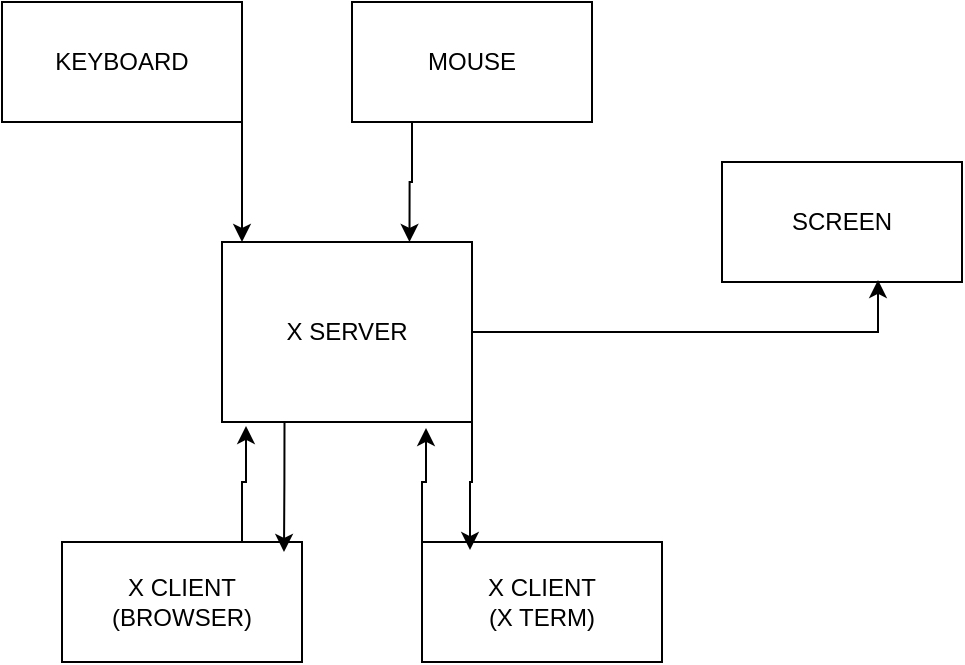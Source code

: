 <mxfile version="26.0.11">
  <diagram name="Page-1" id="3k75hXCMe2Ru0NzEfyMu">
    <mxGraphModel dx="1393" dy="794" grid="1" gridSize="10" guides="1" tooltips="1" connect="1" arrows="1" fold="1" page="1" pageScale="1" pageWidth="850" pageHeight="1100" math="0" shadow="0">
      <root>
        <mxCell id="0" />
        <mxCell id="1" parent="0" />
        <mxCell id="r8dLI9jkAPPnzbs4Vxdc-1" value="X SERVER" style="rounded=0;whiteSpace=wrap;html=1;" vertex="1" parent="1">
          <mxGeometry x="360" y="660" width="125" height="90" as="geometry" />
        </mxCell>
        <mxCell id="r8dLI9jkAPPnzbs4Vxdc-2" value="X CLIENT&lt;div&gt;(BROWSER)&lt;/div&gt;" style="whiteSpace=wrap;html=1;" vertex="1" parent="1">
          <mxGeometry x="280" y="810" width="120" height="60" as="geometry" />
        </mxCell>
        <mxCell id="r8dLI9jkAPPnzbs4Vxdc-3" value="X CLIENT&lt;div&gt;(X TERM)&lt;/div&gt;" style="whiteSpace=wrap;html=1;" vertex="1" parent="1">
          <mxGeometry x="460" y="810" width="120" height="60" as="geometry" />
        </mxCell>
        <mxCell id="r8dLI9jkAPPnzbs4Vxdc-4" style="edgeStyle=orthogonalEdgeStyle;rounded=0;orthogonalLoop=1;jettySize=auto;html=1;exitX=0.25;exitY=1;exitDx=0;exitDy=0;entryX=0.925;entryY=0.083;entryDx=0;entryDy=0;entryPerimeter=0;" edge="1" parent="1" source="r8dLI9jkAPPnzbs4Vxdc-1" target="r8dLI9jkAPPnzbs4Vxdc-2">
          <mxGeometry relative="1" as="geometry" />
        </mxCell>
        <mxCell id="r8dLI9jkAPPnzbs4Vxdc-5" style="edgeStyle=orthogonalEdgeStyle;rounded=0;orthogonalLoop=1;jettySize=auto;html=1;exitX=0.75;exitY=0;exitDx=0;exitDy=0;entryX=0.096;entryY=1.022;entryDx=0;entryDy=0;entryPerimeter=0;" edge="1" parent="1" source="r8dLI9jkAPPnzbs4Vxdc-2" target="r8dLI9jkAPPnzbs4Vxdc-1">
          <mxGeometry relative="1" as="geometry" />
        </mxCell>
        <mxCell id="r8dLI9jkAPPnzbs4Vxdc-6" style="edgeStyle=orthogonalEdgeStyle;rounded=0;orthogonalLoop=1;jettySize=auto;html=1;exitX=1;exitY=1;exitDx=0;exitDy=0;entryX=0.2;entryY=0.067;entryDx=0;entryDy=0;entryPerimeter=0;" edge="1" parent="1" source="r8dLI9jkAPPnzbs4Vxdc-1" target="r8dLI9jkAPPnzbs4Vxdc-3">
          <mxGeometry relative="1" as="geometry" />
        </mxCell>
        <mxCell id="r8dLI9jkAPPnzbs4Vxdc-7" style="edgeStyle=orthogonalEdgeStyle;rounded=0;orthogonalLoop=1;jettySize=auto;html=1;exitX=0;exitY=0;exitDx=0;exitDy=0;entryX=0.816;entryY=1.033;entryDx=0;entryDy=0;entryPerimeter=0;" edge="1" parent="1" source="r8dLI9jkAPPnzbs4Vxdc-3" target="r8dLI9jkAPPnzbs4Vxdc-1">
          <mxGeometry relative="1" as="geometry" />
        </mxCell>
        <mxCell id="r8dLI9jkAPPnzbs4Vxdc-8" value="KEYBOARD" style="whiteSpace=wrap;html=1;" vertex="1" parent="1">
          <mxGeometry x="250" y="540" width="120" height="60" as="geometry" />
        </mxCell>
        <mxCell id="r8dLI9jkAPPnzbs4Vxdc-9" style="edgeStyle=orthogonalEdgeStyle;rounded=0;orthogonalLoop=1;jettySize=auto;html=1;exitX=1;exitY=1;exitDx=0;exitDy=0;entryX=0.08;entryY=0;entryDx=0;entryDy=0;entryPerimeter=0;" edge="1" parent="1" source="r8dLI9jkAPPnzbs4Vxdc-8" target="r8dLI9jkAPPnzbs4Vxdc-1">
          <mxGeometry relative="1" as="geometry" />
        </mxCell>
        <mxCell id="r8dLI9jkAPPnzbs4Vxdc-12" style="edgeStyle=orthogonalEdgeStyle;rounded=0;orthogonalLoop=1;jettySize=auto;html=1;exitX=0.25;exitY=1;exitDx=0;exitDy=0;entryX=0.75;entryY=0;entryDx=0;entryDy=0;" edge="1" parent="1" source="r8dLI9jkAPPnzbs4Vxdc-11" target="r8dLI9jkAPPnzbs4Vxdc-1">
          <mxGeometry relative="1" as="geometry" />
        </mxCell>
        <mxCell id="r8dLI9jkAPPnzbs4Vxdc-11" value="MOUSE" style="whiteSpace=wrap;html=1;" vertex="1" parent="1">
          <mxGeometry x="425" y="540" width="120" height="60" as="geometry" />
        </mxCell>
        <mxCell id="r8dLI9jkAPPnzbs4Vxdc-13" value="SCREEN" style="whiteSpace=wrap;html=1;" vertex="1" parent="1">
          <mxGeometry x="610" y="620" width="120" height="60" as="geometry" />
        </mxCell>
        <mxCell id="r8dLI9jkAPPnzbs4Vxdc-14" style="edgeStyle=orthogonalEdgeStyle;rounded=0;orthogonalLoop=1;jettySize=auto;html=1;exitX=1;exitY=0.5;exitDx=0;exitDy=0;entryX=0.65;entryY=0.983;entryDx=0;entryDy=0;entryPerimeter=0;" edge="1" parent="1" source="r8dLI9jkAPPnzbs4Vxdc-1" target="r8dLI9jkAPPnzbs4Vxdc-13">
          <mxGeometry relative="1" as="geometry" />
        </mxCell>
      </root>
    </mxGraphModel>
  </diagram>
</mxfile>
